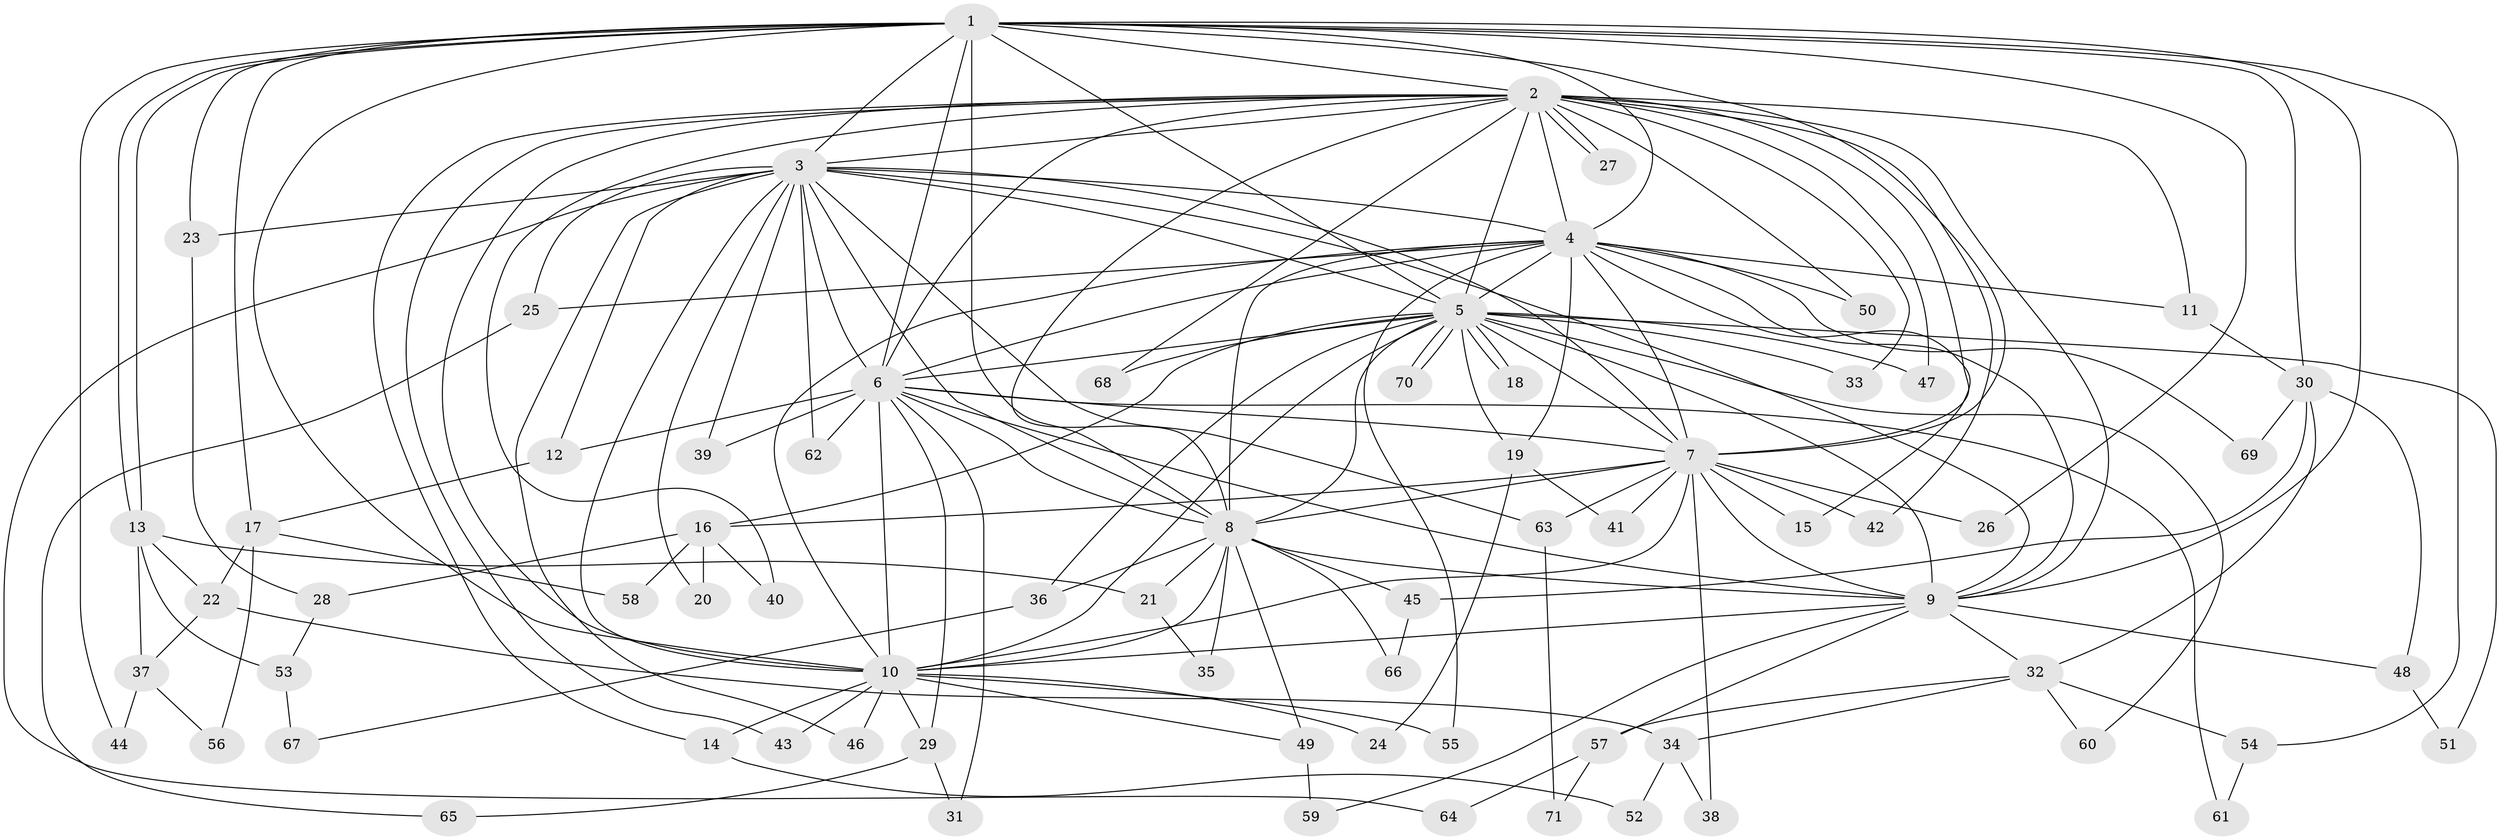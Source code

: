 // coarse degree distribution, {15: 0.02040816326530612, 18: 0.02040816326530612, 14: 0.04081632653061224, 19: 0.04081632653061224, 11: 0.02040816326530612, 12: 0.04081632653061224, 3: 0.24489795918367346, 7: 0.02040816326530612, 2: 0.4897959183673469, 6: 0.02040816326530612, 5: 0.02040816326530612, 4: 0.02040816326530612}
// Generated by graph-tools (version 1.1) at 2025/17/03/04/25 18:17:20]
// undirected, 71 vertices, 167 edges
graph export_dot {
graph [start="1"]
  node [color=gray90,style=filled];
  1;
  2;
  3;
  4;
  5;
  6;
  7;
  8;
  9;
  10;
  11;
  12;
  13;
  14;
  15;
  16;
  17;
  18;
  19;
  20;
  21;
  22;
  23;
  24;
  25;
  26;
  27;
  28;
  29;
  30;
  31;
  32;
  33;
  34;
  35;
  36;
  37;
  38;
  39;
  40;
  41;
  42;
  43;
  44;
  45;
  46;
  47;
  48;
  49;
  50;
  51;
  52;
  53;
  54;
  55;
  56;
  57;
  58;
  59;
  60;
  61;
  62;
  63;
  64;
  65;
  66;
  67;
  68;
  69;
  70;
  71;
  1 -- 2;
  1 -- 3;
  1 -- 4;
  1 -- 5;
  1 -- 6;
  1 -- 7;
  1 -- 8;
  1 -- 9;
  1 -- 10;
  1 -- 13;
  1 -- 13;
  1 -- 17;
  1 -- 23;
  1 -- 26;
  1 -- 30;
  1 -- 44;
  1 -- 54;
  2 -- 3;
  2 -- 4;
  2 -- 5;
  2 -- 6;
  2 -- 7;
  2 -- 8;
  2 -- 9;
  2 -- 10;
  2 -- 11;
  2 -- 14;
  2 -- 27;
  2 -- 27;
  2 -- 33;
  2 -- 40;
  2 -- 42;
  2 -- 43;
  2 -- 47;
  2 -- 50;
  2 -- 68;
  3 -- 4;
  3 -- 5;
  3 -- 6;
  3 -- 7;
  3 -- 8;
  3 -- 9;
  3 -- 10;
  3 -- 12;
  3 -- 20;
  3 -- 23;
  3 -- 25;
  3 -- 39;
  3 -- 46;
  3 -- 62;
  3 -- 63;
  3 -- 64;
  4 -- 5;
  4 -- 6;
  4 -- 7;
  4 -- 8;
  4 -- 9;
  4 -- 10;
  4 -- 11;
  4 -- 15;
  4 -- 19;
  4 -- 25;
  4 -- 50;
  4 -- 55;
  4 -- 69;
  5 -- 6;
  5 -- 7;
  5 -- 8;
  5 -- 9;
  5 -- 10;
  5 -- 16;
  5 -- 18;
  5 -- 18;
  5 -- 19;
  5 -- 33;
  5 -- 36;
  5 -- 47;
  5 -- 51;
  5 -- 60;
  5 -- 68;
  5 -- 70;
  5 -- 70;
  6 -- 7;
  6 -- 8;
  6 -- 9;
  6 -- 10;
  6 -- 12;
  6 -- 29;
  6 -- 31;
  6 -- 39;
  6 -- 61;
  6 -- 62;
  7 -- 8;
  7 -- 9;
  7 -- 10;
  7 -- 15;
  7 -- 16;
  7 -- 26;
  7 -- 38;
  7 -- 41;
  7 -- 42;
  7 -- 63;
  8 -- 9;
  8 -- 10;
  8 -- 21;
  8 -- 35;
  8 -- 36;
  8 -- 45;
  8 -- 49;
  8 -- 66;
  9 -- 10;
  9 -- 32;
  9 -- 48;
  9 -- 57;
  9 -- 59;
  10 -- 14;
  10 -- 24;
  10 -- 29;
  10 -- 43;
  10 -- 46;
  10 -- 49;
  10 -- 55;
  11 -- 30;
  12 -- 17;
  13 -- 21;
  13 -- 22;
  13 -- 37;
  13 -- 53;
  14 -- 52;
  16 -- 20;
  16 -- 28;
  16 -- 40;
  16 -- 58;
  17 -- 22;
  17 -- 56;
  17 -- 58;
  19 -- 24;
  19 -- 41;
  21 -- 35;
  22 -- 34;
  22 -- 37;
  23 -- 28;
  25 -- 65;
  28 -- 53;
  29 -- 31;
  29 -- 65;
  30 -- 32;
  30 -- 45;
  30 -- 48;
  30 -- 69;
  32 -- 34;
  32 -- 54;
  32 -- 57;
  32 -- 60;
  34 -- 38;
  34 -- 52;
  36 -- 67;
  37 -- 44;
  37 -- 56;
  45 -- 66;
  48 -- 51;
  49 -- 59;
  53 -- 67;
  54 -- 61;
  57 -- 64;
  57 -- 71;
  63 -- 71;
}

